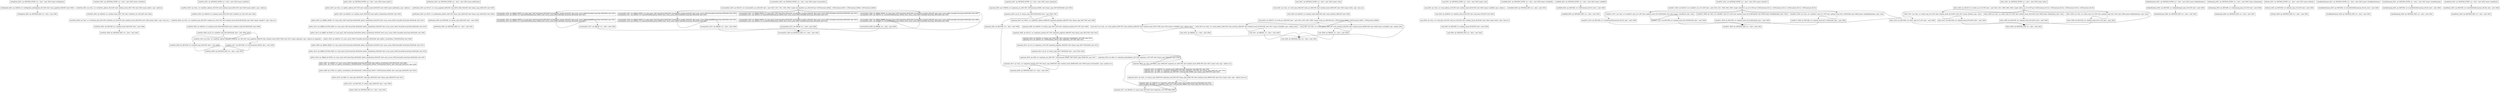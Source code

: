 digraph {
setPageSize_1 [shape = box, label ="setPageSize_0001: op=METHOD_ENTRY, src=, dest=, next=0002 (name=setPageSize)\l"];
setPageSize_1 -> setPageSize_2 [headport=n, tailport=s];
setPageSize_2 [shape = box, label ="setPageSize_0002: op=ASSIGN, src=setPageSize_newPageSize_0013:INT, dest=class_pageSize_0006:INT, next=0000\l"];
setPageSize_2 -> setPageSize_0 [headport=n, tailport=s];
setPageSize_0 [shape = box, label ="setPageSize_0000: op=METHOD_EXIT, src=, dest=, next=0001\l"];
writeFlow_1 [shape = box, label ="writeFlow_0001: op=METHOD_ENTRY, src=, dest=, next=0002 (name=writeFlow)\l"];
writeFlow_1 -> writeFlow_2 [headport=n, tailport=s];
writeFlow_2 [shape = box, label ="writeFlow_0002: op=CALL, src=writeFlow_address_0014:INT, dest=method_result_00017:INT, next=0003 (name=getEcc, args= address)\l"];
writeFlow_2 -> writeFlow_3 [headport=n, tailport=s];
writeFlow_3 [shape = box, label ="writeFlow_0003: op=ASSIGN, src=method_result_00017:INT, dest=writeFlow_ecc_0016:INT, next=0004\l"];
writeFlow_3 -> writeFlow_4 [headport=n, tailport=s];
writeFlow_4 [shape = box, label ="writeFlow_0004: op=CALL, src=writeFlow_data_0015:INT, writeFlow_ecc_0016:INT, dest=method_result_00018:INT, next=0005 (name=doEcc, args= data ecc)\l"];
writeFlow_4 -> writeFlow_5 [headport=n, tailport=s];
writeFlow_5 [shape = box, label ="writeFlow_0005: op=RETURN, src=method_result_00018:INT, dest=, next=0000\l"];
writeFlow_5 -> writeFlow_0 [headport=n, tailport=s];
writeFlow_0 [shape = box, label ="writeFlow_0000: op=METHOD_EXIT, src=, dest=, next=0001\l"];
readFlow_1 [shape = box, label ="readFlow_0001: op=METHOD_ENTRY, src=, dest=, next=0002 (name=readFlow)\l"];
readFlow_1 -> readFlow_2 [headport=n, tailport=s];
readFlow_2 [shape = box, label ="readFlow_0002: op=CALL, src=readFlow_address_0019:INT, dest=method_result_00022:INT, next=0003 (name=getEcc, args= address)\l"];
readFlow_2 -> readFlow_3 [headport=n, tailport=s];
readFlow_3 [shape = box, label ="readFlow_0003: op=ASSIGN, src=method_result_00022:INT, dest=readFlow_ecc_0021:INT, next=0004\l"];
readFlow_3 -> readFlow_4 [headport=n, tailport=s];
readFlow_4 [shape = box, label ="readFlow_0004: op=CALL, src=readFlow_data_0020:INT, readFlow_ecc_0021:INT, dest=method_result_00024:BOOLEAN, next=0005 (name=checkECC, args= data ecc)\l"];
readFlow_4 -> readFlow_5 [headport=n, tailport=s];
readFlow_5 [shape = box, label ="readFlow_0005: op=ASSIGN, src=method_result_00024:BOOLEAN, dest=readFlow_isOk_0023:BOOLEAN, next=0006\l"];
readFlow_5 -> readFlow_6 [headport=n, tailport=s];
readFlow_6 [shape = box, label ="readFlow_0006: op=JT, src=readFlow_isOk_0023:BOOLEAN, dest=, next=0008, 0010\l"];
readFlow_6 -> readFlow_8 [headport=n, tailport=s];
readFlow_6 -> readFlow_10 [headport=n, tailport=s];
readFlow_8 [shape = box, label ="readFlow_0008: op=RETURN, src=readFlow_data_0020:INT, dest=, next=0000\l"];
readFlow_8 -> readFlow_0 [headport=n, tailport=s];
readFlow_10 [shape = box, label ="readFlow_0010: op=CALL, src=readFlow_address_0019:INT, readFlow_ecc_0021:INT, class_pageSize_0006:INT, dest=method_result_00025:VOID, next=0011 (name=migration, args= address ecc pageSize)\l"];
readFlow_10 -> readFlow_11 [headport=n, tailport=s];
readFlow_11 [shape = box, label ="readFlow_0011: op=RETURN, src=0:INT(constant_00026), dest=, next=0000\l"];
readFlow_11 -> readFlow_0 [headport=n, tailport=s];
readFlow_0 [shape = box, label ="readFlow_0000: op=METHOD_EXIT, src=, dest=, next=0001\l"];
getEcc_1 [shape = box, label ="getEcc_0001: op=METHOD_ENTRY, src=, dest=, next=0002 (name=getEcc)\l"];
getEcc_1 -> getEcc_2 [headport=n, tailport=s];
getEcc_2 [shape = box, label ="getEcc_0002: op=CALL, src=getEcc_address_0027:INT, dest=method_result_00029:INT, next=0003 (name=getPosition, args= address)\l"];
getEcc_2 -> getEcc_3 [headport=n, tailport=s];
getEcc_3 [shape = box, label ="getEcc_0003: op=ASSIGN, src=method_result_00029:INT, dest=getEcc_dataPosition_0028:INT, next=0004\l"];
getEcc_3 -> getEcc_4 [headport=n, tailport=s];
getEcc_4 [shape = box, label ="getEcc_0004: op=ARRAY_INDEX, src=class_data1_0007:ArrayType::BOOLEAN, getEcc_dataPosition_0028:INT, dest=array_access_00031:ArrayRef::ArrayType::BOOLEAN, next=0013\l"];
getEcc_4 -> getEcc_13 [headport=n, tailport=s];
getEcc_13 [shape = box, label ="getEcc_0013: op=ARRAY_ACCESS_WAIT, src=class_data1_0007:ArrayType::BOOLEAN, getEcc_dataPosition_0028:INT, dest=array_access_00031:ArrayRef::ArrayType::BOOLEAN, next=0014\l"];
getEcc_13 -> getEcc_14 [headport=n, tailport=s];
getEcc_14 [shape = box, label ="getEcc_0014: op=ARRAY_ACCESS0, src=class_data1_0007:ArrayType::BOOLEAN, getEcc_dataPosition_0028:INT, dest=array_access_00031:ArrayRef::ArrayType::BOOLEAN, next=0005\l"];
getEcc_14 -> getEcc_5 [headport=n, tailport=s];
getEcc_5 [shape = box, label ="getEcc_0005: op=ASSIGN, src=array_access_00031:ArrayRef::ArrayType::BOOLEAN, dest=getEcc_currentData1_0030:BOOLEAN, next=0006\l"];
getEcc_5 -> getEcc_6 [headport=n, tailport=s];
getEcc_6 [shape = box, label ="getEcc_0006: op=ARRAY_INDEX, src=class_data2_0010:ArrayType::BOOLEAN, getEcc_dataPosition_0028:INT, dest=array_access_00033:ArrayRef::ArrayType::BOOLEAN, next=0015\l"];
getEcc_6 -> getEcc_15 [headport=n, tailport=s];
getEcc_15 [shape = box, label ="getEcc_0015: op=ARRAY_ACCESS_WAIT, src=class_data2_0010:ArrayType::BOOLEAN, getEcc_dataPosition_0028:INT, dest=array_access_00033:ArrayRef::ArrayType::BOOLEAN, next=0016\l"];
getEcc_15 -> getEcc_16 [headport=n, tailport=s];
getEcc_16 [shape = box, label ="getEcc_0016: op=ARRAY_ACCESS0, src=class_data2_0010:ArrayType::BOOLEAN, getEcc_dataPosition_0028:INT, dest=array_access_00033:ArrayRef::ArrayType::BOOLEAN, next=0007\l"];
getEcc_16 -> getEcc_7 [headport=n, tailport=s];
getEcc_7 [shape = box, label ="getEcc_0007: op=ASSIGN, src=array_access_00033:ArrayRef::ArrayType::BOOLEAN, dest=getEcc_currentData2_0032:BOOLEAN, next=0009\lgetEcc_0007: op=COND, src=getEcc_currentData1_0030:BOOLEAN, 1:INT(constant_00034), 0:INT(constant_00035), dest=cond_expr_00036:INT, next=0009\l"];
getEcc_7 -> getEcc_9 [headport=n, tailport=s];
getEcc_9 [shape = box, label ="getEcc_0009: op=COND, src=getEcc_currentData2_0032:BOOLEAN, 2:INT(constant_00037), 0:INT(constant_00038), dest=cond_expr_00039:INT, next=0010\l"];
getEcc_9 -> getEcc_10 [headport=n, tailport=s];
getEcc_10 [shape = box, label ="getEcc_0010: op=ADD, src=cond_expr_00036:INT, cond_expr_00039:INT, dest=binary_expr_00040:INT, next=0011\l"];
getEcc_10 -> getEcc_11 [headport=n, tailport=s];
getEcc_11 [shape = box, label ="getEcc_0011: op=RETURN, src=binary_expr_00040:INT, dest=, next=0000\l"];
getEcc_11 -> getEcc_0 [headport=n, tailport=s];
getEcc_0 [shape = box, label ="getEcc_0000: op=METHOD_EXIT, src=, dest=, next=0001\l"];
getPosition_1 [shape = box, label ="getPosition_0001: op=METHOD_ENTRY, src=, dest=, next=0002 (name=getPosition)\l"];
getPosition_1 -> getPosition_2 [headport=n, tailport=s];
getPosition_2 [shape = box, label ="getPosition_0002: op=MUL32, src=class_pageSize_0006:INT, class_BYTE_SIZE_0004:INT, dest=binary_expr_00042:INT, next=0003\l"];
getPosition_2 -> getPosition_3 [headport=n, tailport=s];
getPosition_3 [shape = box, label ="getPosition_0003: op=DIV32, src=getPosition_address_0041:INT, binary_expr_00042:INT, dest=binary_expr_00043:INT, next=0004\l"];
getPosition_3 -> getPosition_4 [headport=n, tailport=s];
getPosition_4 [shape = box, label ="getPosition_0004: op=RETURN, src=binary_expr_00043:INT, dest=, next=0000\l"];
getPosition_4 -> getPosition_0 [headport=n, tailport=s];
getPosition_0 [shape = box, label ="getPosition_0000: op=METHOD_EXIT, src=, dest=, next=0001\l"];
incrementEcc_1 [shape = box, label ="incrementEcc_0001: op=METHOD_ENTRY, src=, dest=, next=0002 (name=incrementEcc)\l"];
incrementEcc_1 -> incrementEcc_2 [headport=n, tailport=s];
incrementEcc_2 [shape = box, label ="incrementEcc_0002: op=SELECT, src=incrementEcc_ecc_0045:INT, dest=, next=0023, 0017, 0011, 0005, 0000 ( target=incrementEcc_ecc_0045:INT pat=0:INT(constant_00046), 1:INT(constant_00047), 2:INT(constant_00048), 3:INT(constant_00049)\l"];
incrementEcc_2 -> incrementEcc_23 [headport=n, tailport=s];
incrementEcc_2 -> incrementEcc_17 [headport=n, tailport=s];
incrementEcc_2 -> incrementEcc_11 [headport=n, tailport=s];
incrementEcc_2 -> incrementEcc_5 [headport=n, tailport=s];
incrementEcc_2 -> incrementEcc_0 [headport=n, tailport=s];
incrementEcc_5 [shape = box, label ="incrementEcc_0005: op=ARRAY_INDEX, src=class_data1_0007:ArrayType::BOOLEAN, incrementEcc_position_0044:INT, dest=array_access_00051:ArrayRef::ArrayType::BOOLEAN, next=0007\lincrementEcc_0005: op=ASSIGN, src=true:BOOLEAN(constant_00050), dest=array_access_00051:ArrayRef::ArrayType::BOOLEAN, next=0007\l"];
incrementEcc_5 -> incrementEcc_7 [headport=n, tailport=s];
incrementEcc_7 [shape = box, label ="incrementEcc_0007: op=ARRAY_INDEX, src=class_data2_0010:ArrayType::BOOLEAN, incrementEcc_position_0044:INT, dest=array_access_00053:ArrayRef::ArrayType::BOOLEAN, next=0009\lincrementEcc_0007: op=ASSIGN, src=true:BOOLEAN(constant_00052), dest=array_access_00053:ArrayRef::ArrayType::BOOLEAN, next=0009\l"];
incrementEcc_7 -> incrementEcc_9 [headport=n, tailport=s];
incrementEcc_9 [shape = box, label ="incrementEcc_0009: op=BREAK, src=, dest=, next=0000\l"];
incrementEcc_9 -> incrementEcc_0 [headport=n, tailport=s];
incrementEcc_11 [shape = box, label ="incrementEcc_0011: op=ARRAY_INDEX, src=class_data1_0007:ArrayType::BOOLEAN, incrementEcc_position_0044:INT, dest=array_access_00055:ArrayRef::ArrayType::BOOLEAN, next=0013\lincrementEcc_0011: op=ASSIGN, src=false:BOOLEAN(constant_00054), dest=array_access_00055:ArrayRef::ArrayType::BOOLEAN, next=0013\l"];
incrementEcc_11 -> incrementEcc_13 [headport=n, tailport=s];
incrementEcc_13 [shape = box, label ="incrementEcc_0013: op=ARRAY_INDEX, src=class_data2_0010:ArrayType::BOOLEAN, incrementEcc_position_0044:INT, dest=array_access_00057:ArrayRef::ArrayType::BOOLEAN, next=0015\lincrementEcc_0013: op=ASSIGN, src=true:BOOLEAN(constant_00056), dest=array_access_00057:ArrayRef::ArrayType::BOOLEAN, next=0015\l"];
incrementEcc_13 -> incrementEcc_15 [headport=n, tailport=s];
incrementEcc_15 [shape = box, label ="incrementEcc_0015: op=BREAK, src=, dest=, next=0000\l"];
incrementEcc_15 -> incrementEcc_0 [headport=n, tailport=s];
incrementEcc_17 [shape = box, label ="incrementEcc_0017: op=ARRAY_INDEX, src=class_data1_0007:ArrayType::BOOLEAN, incrementEcc_position_0044:INT, dest=array_access_00059:ArrayRef::ArrayType::BOOLEAN, next=0019\lincrementEcc_0017: op=ASSIGN, src=true:BOOLEAN(constant_00058), dest=array_access_00059:ArrayRef::ArrayType::BOOLEAN, next=0019\l"];
incrementEcc_17 -> incrementEcc_19 [headport=n, tailport=s];
incrementEcc_19 [shape = box, label ="incrementEcc_0019: op=ARRAY_INDEX, src=class_data2_0010:ArrayType::BOOLEAN, incrementEcc_position_0044:INT, dest=array_access_00061:ArrayRef::ArrayType::BOOLEAN, next=0021\lincrementEcc_0019: op=ASSIGN, src=false:BOOLEAN(constant_00060), dest=array_access_00061:ArrayRef::ArrayType::BOOLEAN, next=0021\l"];
incrementEcc_19 -> incrementEcc_21 [headport=n, tailport=s];
incrementEcc_21 [shape = box, label ="incrementEcc_0021: op=BREAK, src=, dest=, next=0000\l"];
incrementEcc_21 -> incrementEcc_0 [headport=n, tailport=s];
incrementEcc_23 [shape = box, label ="incrementEcc_0023: op=ARRAY_INDEX, src=class_data1_0007:ArrayType::BOOLEAN, incrementEcc_position_0044:INT, dest=array_access_00063:ArrayRef::ArrayType::BOOLEAN, next=0025\lincrementEcc_0023: op=ASSIGN, src=false:BOOLEAN(constant_00062), dest=array_access_00063:ArrayRef::ArrayType::BOOLEAN, next=0025\l"];
incrementEcc_23 -> incrementEcc_25 [headport=n, tailport=s];
incrementEcc_25 [shape = box, label ="incrementEcc_0025: op=ARRAY_INDEX, src=class_data2_0010:ArrayType::BOOLEAN, incrementEcc_position_0044:INT, dest=array_access_00065:ArrayRef::ArrayType::BOOLEAN, next=0027\lincrementEcc_0025: op=ASSIGN, src=false:BOOLEAN(constant_00064), dest=array_access_00065:ArrayRef::ArrayType::BOOLEAN, next=0027\l"];
incrementEcc_25 -> incrementEcc_27 [headport=n, tailport=s];
incrementEcc_27 [shape = box, label ="incrementEcc_0027: op=BREAK, src=, dest=, next=0000\l"];
incrementEcc_27 -> incrementEcc_0 [headport=n, tailport=s];
incrementEcc_0 [shape = box, label ="incrementEcc_0000: op=METHOD_EXIT, src=, dest=, next=0001\l"];
migration_1 [shape = box, label ="migration_0001: op=METHOD_ENTRY, src=, dest=, next=0002 (name=migration)\l"];
migration_1 -> migration_2 [headport=n, tailport=s];
migration_2 [shape = box, label ="migration_0002: op=COMPEQ, src=migration_ecc_0067:INT, 3:INT(constant_00069), dest=binary_expr_00070:BOOLEAN, next=0003\l"];
migration_2 -> migration_3 [headport=n, tailport=s];
migration_3 [shape = box, label ="migration_0003: op=JT, src=binary_expr_00070:BOOLEAN, dest=, next=0005, 0007\l"];
migration_3 -> migration_5 [headport=n, tailport=s];
migration_3 -> migration_7 [headport=n, tailport=s];
migration_5 [shape = box, label ="migration_0005: op=RETURN, src=, dest=, next=0000\l"];
migration_5 -> migration_0 [headport=n, tailport=s];
migration_7 [shape = box, label ="migration_0007: op=DIV32, src=migration_address_0066:INT, migration_pageSize_0068:INT, dest=binary_expr_00072:INT, next=0008\l"];
migration_7 -> migration_8 [headport=n, tailport=s];
migration_8 [shape = box, label ="migration_0008: op=ASSIGN, src=binary_expr_00072:INT, dest=migration_position_0071:INT, next=0009\l"];
migration_8 -> migration_9 [headport=n, tailport=s];
migration_9 [shape = box, label ="migration_0009: op=MUL32, src=migration_position_0071:INT, migration_pageSize_0068:INT, dest=binary_expr_00074:INT, next=0010\l"];
migration_9 -> migration_10 [headport=n, tailport=s];
migration_10 [shape = box, label ="migration_0010: op=ASSIGN, src=binary_expr_00074:INT, dest=migration_initialAddress_0073:INT, next=0012\lmigration_0010: op=ASSIGN, src=0:INT(constant_00076), dest=migration_i_0075:INT, next=0012\l"];
migration_10 -> migration_12 [headport=n, tailport=s];
migration_12 [shape = box, label ="migration_0012: op=LT, src=migration_i_0075:INT, migration_pageSize_0068:INT, dest=binary_expr_00077:BOOLEAN, next=0013\l"];
migration_12 -> migration_13 [headport=n, tailport=s];
migration_13 [shape = box, label ="migration_0013: op=JT, src=binary_expr_00077:BOOLEAN, dest=, next=0019, 0026\l"];
migration_13 -> migration_19 [headport=n, tailport=s];
migration_13 -> migration_26 [headport=n, tailport=s];
migration_15 [shape = box, label ="migration_0015: op=ASSIGN, src=migration_i_0075:INT, dest=unary_expr_postfix_preserved_00079:INT, next=0017\lmigration_0015: op=ADD, src=migration_i_0075:INT, 1:INT(constant_00080), dest=unary_expr_00078:INT, next=0017\l"];
migration_15 -> migration_17 [headport=n, tailport=s];
migration_17 [shape = box, label ="migration_0017: op=ASSIGN, src=unary_expr_00078:INT, dest=migration_i_0075:INT, next=0019\l"];
migration_17 -> migration_19 [headport=n, tailport=s];
migration_19 [shape = box, label ="migration_0019: op=ADD, src=migration_initialAddress_0073:INT, migration_i_0075:INT, dest=binary_expr_00083:INT, next=0020\l"];
migration_19 -> migration_20 [headport=n, tailport=s];
migration_20 [shape = box, label ="migration_0020: op=CALL, src=binary_expr_00083:INT, migration_ecc_0067:INT, dest=method_result_00082:INT, next=0021 (name=read, args= address ecc)\l"];
migration_20 -> migration_21 [headport=n, tailport=s];
migration_21 [shape = box, label ="migration_0021: op=ASSIGN, src=method_result_00082:INT, dest=migration_read_0081:INT, next=0024\lmigration_0021: op=ADD, src=migration_initialAddress_0073:INT, migration_i_0075:INT, dest=binary_expr_00085:INT, next=0024\lmigration_0021: op=ADD, src=migration_ecc_0067:INT, 1:INT(constant_00086), dest=binary_expr_00087:INT, next=0024\l"];
migration_21 -> migration_24 [headport=n, tailport=s];
migration_24 [shape = box, label ="migration_0024: op=CALL, src=binary_expr_00085:INT, migration_read_0081:INT, binary_expr_00087:INT, dest=method_result_00084:VOID, next=0015 (name=write, args= address data ecc)\l"];
migration_24 -> migration_15 [headport=n, tailport=s];
migration_26 [shape = box, label ="migration_0026: op=ADD, src=migration_ecc_0067:INT, 1:INT(constant_00089), dest=binary_expr_00090:INT, next=0027\l"];
migration_26 -> migration_27 [headport=n, tailport=s];
migration_27 [shape = box, label ="migration_0027: op=CALL, src=migration_position_0071:INT, binary_expr_00090:INT, dest=method_result_00088:VOID, next=0000 (name=incrementEcc, args= position ecc)\l"];
migration_27 -> migration_0 [headport=n, tailport=s];
migration_0 [shape = box, label ="migration_0000: op=METHOD_EXIT, src=, dest=, next=0001\l"];
write_1 [shape = box, label ="write_0001: op=METHOD_ENTRY, src=, dest=, next=0002 (name=write)\l"];
write_1 -> write_2 [headport=n, tailport=s];
write_2 [shape = box, label ="write_0002: op=CALL, src=write_data_0092:INT, write_ecc_0093:INT, dest=method_result_00095:INT, next=0003 (name=doEcc, args= data ecc)\l"];
write_2 -> write_3 [headport=n, tailport=s];
write_3 [shape = box, label ="write_0003: op=ASSIGN, src=method_result_00095:INT, dest=write_newData_0094:INT, next=0004\l"];
write_3 -> write_4 [headport=n, tailport=s];
write_4 [shape = box, label ="write_0004: op=SELECT, src=write_ecc_0093:INT, dest=, next=0013, 0010, 0007, 0000 ( target=write_ecc_0093:INT pat=1:INT(constant_00096), 2:INT(constant_00097), 3:INT(constant_00098)\l"];
write_4 -> write_13 [headport=n, tailport=s];
write_4 -> write_10 [headport=n, tailport=s];
write_4 -> write_7 [headport=n, tailport=s];
write_4 -> write_0 [headport=n, tailport=s];
write_7 [shape = box, label ="write_0007: op=CALL, src=write_address_0091:INT, write_newData_0094:INT, dest=method_result_00099:VOID, next=0008 (name=writeRAM, args= address data)\l"];
write_7 -> write_8 [headport=n, tailport=s];
write_8 [shape = box, label ="write_0008: op=BREAK, src=, dest=, next=0000\l"];
write_8 -> write_0 [headport=n, tailport=s];
write_10 [shape = box, label ="write_0010: op=CALL, src=write_address_0091:INT, write_newData_0094:INT, dest=method_result_00100:VOID, next=0011 (name=writeRAM, args= address data)\l"];
write_10 -> write_11 [headport=n, tailport=s];
write_11 [shape = box, label ="write_0011: op=BREAK, src=, dest=, next=0000\l"];
write_11 -> write_0 [headport=n, tailport=s];
write_13 [shape = box, label ="write_0013: op=CALL, src=write_address_0091:INT, write_newData_0094:INT, dest=method_result_00101:VOID, next=0014 (name=writeRAM, args= address data)\l"];
write_13 -> write_14 [headport=n, tailport=s];
write_14 [shape = box, label ="write_0014: op=BREAK, src=, dest=, next=0000\l"];
write_14 -> write_0 [headport=n, tailport=s];
write_0 [shape = box, label ="write_0000: op=METHOD_EXIT, src=, dest=, next=0001\l"];
read_1 [shape = box, label ="read_0001: op=METHOD_ENTRY, src=, dest=, next=0002 (name=read)\l"];
read_1 -> read_2 [headport=n, tailport=s];
read_2 [shape = box, label ="read_0002: op=CALL, src=read_address_0102:INT, dest=method_result_00105:INT, next=0003 (name=readRAM, args= address)\l"];
read_2 -> read_3 [headport=n, tailport=s];
read_3 [shape = box, label ="read_0003: op=ASSIGN, src=method_result_00105:INT, dest=read_data_0104:INT, next=0004\l"];
read_3 -> read_4 [headport=n, tailport=s];
read_4 [shape = box, label ="read_0004: op=CALL, src=read_data_0104:INT, read_ecc_0103:INT, dest=method_result_00106:INT, next=0005 (name=doEcc, args= data ecc)\l"];
read_4 -> read_5 [headport=n, tailport=s];
read_5 [shape = box, label ="read_0005: op=RETURN, src=method_result_00106:INT, dest=, next=0000\l"];
read_5 -> read_0 [headport=n, tailport=s];
read_0 [shape = box, label ="read_0000: op=METHOD_EXIT, src=, dest=, next=0001\l"];
writeRAM_1 [shape = box, label ="writeRAM_0001: op=METHOD_ENTRY, src=, dest=, next=0000 (name=writeRAM)\l"];
writeRAM_1 -> writeRAM_0 [headport=n, tailport=s];
writeRAM_0 [shape = box, label ="writeRAM_0000: op=METHOD_EXIT, src=, dest=, next=0001\l"];
readRAM_1 [shape = box, label ="readRAM_0001: op=METHOD_ENTRY, src=, dest=, next=0002 (name=readRAM)\l"];
readRAM_1 -> readRAM_2 [headport=n, tailport=s];
readRAM_2 [shape = box, label ="readRAM_0002: op=RETURN, src=0:INT(constant_00110), dest=, next=0000\l"];
readRAM_2 -> readRAM_0 [headport=n, tailport=s];
readRAM_0 [shape = box, label ="readRAM_0000: op=METHOD_EXIT, src=, dest=, next=0001\l"];
checkECC_1 [shape = box, label ="checkECC_0001: op=METHOD_ENTRY, src=, dest=, next=0002 (name=checkECC)\l"];
checkECC_1 -> checkECC_2 [headport=n, tailport=s];
checkECC_2 [shape = box, label ="checkECC_0002: op=SELECT, src=checkECC_ecc_0112:INT, dest=, next=0014, 0011, 0008, 0005, 0000 ( target=checkECC_ecc_0112:INT pat=0:INT(constant_00113), 1:INT(constant_00114), 2:INT(constant_00115), 3:INT(constant_00116)\l"];
checkECC_2 -> checkECC_14 [headport=n, tailport=s];
checkECC_2 -> checkECC_11 [headport=n, tailport=s];
checkECC_2 -> checkECC_8 [headport=n, tailport=s];
checkECC_2 -> checkECC_5 [headport=n, tailport=s];
checkECC_2 -> checkECC_0 [headport=n, tailport=s];
checkECC_5 [shape = box, label ="checkECC_0005: op=CALL, src=checkECC_data_0111:INT, dest=method_result_00117:BOOLEAN, next=0006 (name=checkReedSolomon, args= data)\l"];
checkECC_5 -> checkECC_6 [headport=n, tailport=s];
checkECC_6 [shape = box, label ="checkECC_0006: op=RETURN, src=method_result_00117:BOOLEAN, dest=, next=0000\l"];
checkECC_6 -> checkECC_0 [headport=n, tailport=s];
checkECC_8 [shape = box, label ="checkECC_0008: op=CALL, src=checkECC_data_0111:INT, dest=method_result_00118:BOOLEAN, next=0009 (name=checkHamming, args= data)\l"];
checkECC_8 -> checkECC_9 [headport=n, tailport=s];
checkECC_9 [shape = box, label ="checkECC_0009: op=RETURN, src=method_result_00118:BOOLEAN, dest=, next=0000\l"];
checkECC_9 -> checkECC_0 [headport=n, tailport=s];
checkECC_11 [shape = box, label ="checkECC_0011: op=CALL, src=checkECC_data_0111:INT, dest=method_result_00119:BOOLEAN, next=0012 (name=checkParity, args= data)\l"];
checkECC_11 -> checkECC_12 [headport=n, tailport=s];
checkECC_12 [shape = box, label ="checkECC_0012: op=RETURN, src=method_result_00119:BOOLEAN, dest=, next=0000\l"];
checkECC_12 -> checkECC_0 [headport=n, tailport=s];
checkECC_14 [shape = box, label ="checkECC_0014: op=RETURN, src=true:BOOLEAN(constant_00120), dest=, next=0000\l"];
checkECC_14 -> checkECC_0 [headport=n, tailport=s];
checkECC_0 [shape = box, label ="checkECC_0000: op=METHOD_EXIT, src=, dest=, next=0001\l"];
doEcc_1 [shape = box, label ="doEcc_0001: op=METHOD_ENTRY, src=, dest=, next=0002 (name=doEcc)\l"];
doEcc_1 -> doEcc_2 [headport=n, tailport=s];
doEcc_2 [shape = box, label ="doEcc_0002: op=SELECT, src=doEcc_ecc_0122:INT, dest=, next=0014, 0011, 0008, 0005, 0000 ( target=doEcc_ecc_0122:INT pat=0:INT(constant_00123), 1:INT(constant_00124), 2:INT(constant_00125), 3:INT(constant_00126)\l"];
doEcc_2 -> doEcc_14 [headport=n, tailport=s];
doEcc_2 -> doEcc_11 [headport=n, tailport=s];
doEcc_2 -> doEcc_8 [headport=n, tailport=s];
doEcc_2 -> doEcc_5 [headport=n, tailport=s];
doEcc_2 -> doEcc_0 [headport=n, tailport=s];
doEcc_5 [shape = box, label ="doEcc_0005: op=CALL, src=doEcc_data_0121:INT, dest=method_result_00127:INT, next=0006 (name=doReedSolomon, args= data)\l"];
doEcc_5 -> doEcc_6 [headport=n, tailport=s];
doEcc_6 [shape = box, label ="doEcc_0006: op=RETURN, src=method_result_00127:INT, dest=, next=0000\l"];
doEcc_6 -> doEcc_0 [headport=n, tailport=s];
doEcc_8 [shape = box, label ="doEcc_0008: op=CALL, src=doEcc_data_0121:INT, dest=method_result_00128:INT, next=0009 (name=doHamming, args= data)\l"];
doEcc_8 -> doEcc_9 [headport=n, tailport=s];
doEcc_9 [shape = box, label ="doEcc_0009: op=RETURN, src=method_result_00128:INT, dest=, next=0000\l"];
doEcc_9 -> doEcc_0 [headport=n, tailport=s];
doEcc_11 [shape = box, label ="doEcc_0011: op=CALL, src=doEcc_data_0121:INT, dest=method_result_00129:INT, next=0012 (name=doParity, args= data)\l"];
doEcc_11 -> doEcc_12 [headport=n, tailport=s];
doEcc_12 [shape = box, label ="doEcc_0012: op=RETURN, src=method_result_00129:INT, dest=, next=0000\l"];
doEcc_12 -> doEcc_0 [headport=n, tailport=s];
doEcc_14 [shape = box, label ="doEcc_0014: op=RETURN, src=doEcc_data_0121:INT, dest=, next=0000\l"];
doEcc_14 -> doEcc_0 [headport=n, tailport=s];
doEcc_0 [shape = box, label ="doEcc_0000: op=METHOD_EXIT, src=, dest=, next=0001\l"];
doReedSolomon_1 [shape = box, label ="doReedSolomon_0001: op=METHOD_ENTRY, src=, dest=, next=0002 (name=doReedSolomon)\l"];
doReedSolomon_1 -> doReedSolomon_2 [headport=n, tailport=s];
doReedSolomon_2 [shape = box, label ="doReedSolomon_0002: op=RETURN, src=doReedSolomon_data_0130:INT, dest=, next=0000\l"];
doReedSolomon_2 -> doReedSolomon_0 [headport=n, tailport=s];
doReedSolomon_0 [shape = box, label ="doReedSolomon_0000: op=METHOD_EXIT, src=, dest=, next=0001\l"];
doHamming_1 [shape = box, label ="doHamming_0001: op=METHOD_ENTRY, src=, dest=, next=0002 (name=doHamming)\l"];
doHamming_1 -> doHamming_2 [headport=n, tailport=s];
doHamming_2 [shape = box, label ="doHamming_0002: op=RETURN, src=doHamming_data_0131:INT, dest=, next=0000\l"];
doHamming_2 -> doHamming_0 [headport=n, tailport=s];
doHamming_0 [shape = box, label ="doHamming_0000: op=METHOD_EXIT, src=, dest=, next=0001\l"];
doParity_1 [shape = box, label ="doParity_0001: op=METHOD_ENTRY, src=, dest=, next=0002 (name=doParity)\l"];
doParity_1 -> doParity_2 [headport=n, tailport=s];
doParity_2 [shape = box, label ="doParity_0002: op=RETURN, src=doParity_data_0132:INT, dest=, next=0000\l"];
doParity_2 -> doParity_0 [headport=n, tailport=s];
doParity_0 [shape = box, label ="doParity_0000: op=METHOD_EXIT, src=, dest=, next=0001\l"];
checkReedSolomon_1 [shape = box, label ="checkReedSolomon_0001: op=METHOD_ENTRY, src=, dest=, next=0002 (name=checkReedSolomon)\l"];
checkReedSolomon_1 -> checkReedSolomon_2 [headport=n, tailport=s];
checkReedSolomon_2 [shape = box, label ="checkReedSolomon_0002: op=RETURN, src=true:BOOLEAN(constant_00134), dest=, next=0000\l"];
checkReedSolomon_2 -> checkReedSolomon_0 [headport=n, tailport=s];
checkReedSolomon_0 [shape = box, label ="checkReedSolomon_0000: op=METHOD_EXIT, src=, dest=, next=0001\l"];
checkHamming_1 [shape = box, label ="checkHamming_0001: op=METHOD_ENTRY, src=, dest=, next=0002 (name=checkHamming)\l"];
checkHamming_1 -> checkHamming_2 [headport=n, tailport=s];
checkHamming_2 [shape = box, label ="checkHamming_0002: op=RETURN, src=true:BOOLEAN(constant_00136), dest=, next=0000\l"];
checkHamming_2 -> checkHamming_0 [headport=n, tailport=s];
checkHamming_0 [shape = box, label ="checkHamming_0000: op=METHOD_EXIT, src=, dest=, next=0001\l"];
checkParity_1 [shape = box, label ="checkParity_0001: op=METHOD_ENTRY, src=, dest=, next=0002 (name=checkParity)\l"];
checkParity_1 -> checkParity_2 [headport=n, tailport=s];
checkParity_2 [shape = box, label ="checkParity_0002: op=RETURN, src=true:BOOLEAN(constant_00138), dest=, next=0000\l"];
checkParity_2 -> checkParity_0 [headport=n, tailport=s];
checkParity_0 [shape = box, label ="checkParity_0000: op=METHOD_EXIT, src=, dest=, next=0001\l"];
}
